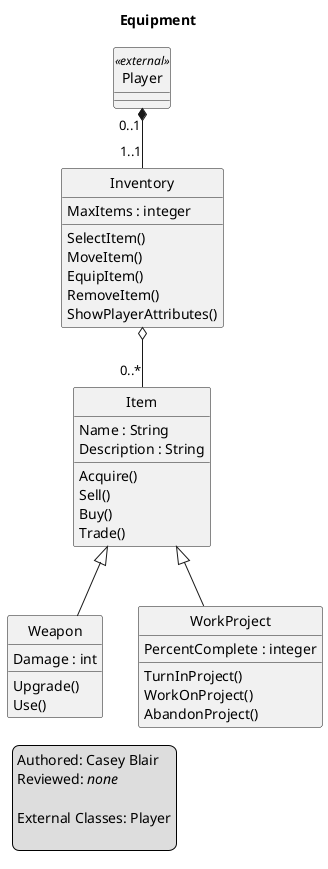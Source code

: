 @startuml

title Equipment
hide circles

legend left
	Authored: Casey Blair
	Reviewed: <i>none</i>

	External Classes: Player

endlegend
class Player <<external>>

class Inventory {
SelectItem()
MoveItem()
EquipItem()
RemoveItem()
ShowPlayerAttributes()
MaxItems : integer
}

class Item{
Acquire()
Sell()
Buy()
Trade()
Name : String
Description : String
}

class Weapon{
Upgrade()
Use()
Damage : int
}

class WorkProject{
TurnInProject()
WorkOnProject()
AbandonProject()
PercentComplete : integer
}


Player "0..1" *-- "1..1" Inventory
Inventory o-- "0..*" Item
Item <|-- Weapon
Item <|-- WorkProject

@enduml